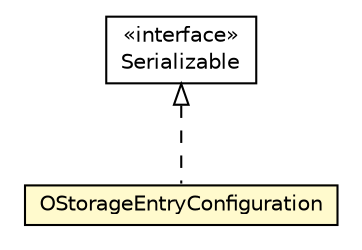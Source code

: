 #!/usr/local/bin/dot
#
# Class diagram 
# Generated by UMLGraph version R5_6-24-gf6e263 (http://www.umlgraph.org/)
#

digraph G {
	edge [fontname="Helvetica",fontsize=10,labelfontname="Helvetica",labelfontsize=10];
	node [fontname="Helvetica",fontsize=10,shape=plaintext];
	nodesep=0.25;
	ranksep=0.5;
	// com.orientechnologies.orient.core.config.OStorageEntryConfiguration
	c4020822 [label=<<table title="com.orientechnologies.orient.core.config.OStorageEntryConfiguration" border="0" cellborder="1" cellspacing="0" cellpadding="2" port="p" bgcolor="lemonChiffon" href="./OStorageEntryConfiguration.html">
		<tr><td><table border="0" cellspacing="0" cellpadding="1">
<tr><td align="center" balign="center"> OStorageEntryConfiguration </td></tr>
		</table></td></tr>
		</table>>, URL="./OStorageEntryConfiguration.html", fontname="Helvetica", fontcolor="black", fontsize=10.0];
	//com.orientechnologies.orient.core.config.OStorageEntryConfiguration implements java.io.Serializable
	c4021665:p -> c4020822:p [dir=back,arrowtail=empty,style=dashed];
	// java.io.Serializable
	c4021665 [label=<<table title="java.io.Serializable" border="0" cellborder="1" cellspacing="0" cellpadding="2" port="p" href="http://java.sun.com/j2se/1.4.2/docs/api/java/io/Serializable.html">
		<tr><td><table border="0" cellspacing="0" cellpadding="1">
<tr><td align="center" balign="center"> &#171;interface&#187; </td></tr>
<tr><td align="center" balign="center"> Serializable </td></tr>
		</table></td></tr>
		</table>>, URL="http://java.sun.com/j2se/1.4.2/docs/api/java/io/Serializable.html", fontname="Helvetica", fontcolor="black", fontsize=10.0];
}

